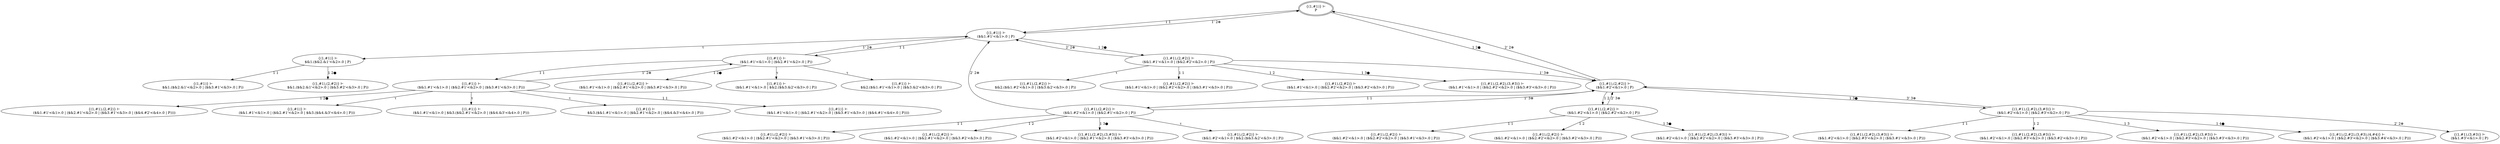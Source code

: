 digraph {
    s0 [peripheries=2,label="{(1,#1)} ⊢
P"]
    s1 [label="{(1,#1)} ⊢
($&1.#1'<&1>.0 | P)"]
    s2 [label="{(1,#1),(2,#2)} ⊢
($&1.#2'<&1>.0 | P)"]
    s3 [label="{(1,#1)} ⊢
($&1.#1'<&1>.0 | ($&2.#1'<&2>.0 | P))"]
    s4 [label="{(1,#1),(2,#2)} ⊢
($&1.#1'<&1>.0 | ($&2.#2'<&2>.0 | P))"]
    s5 [label="{(1,#1)} ⊢
$&1.($&2.&1'<&2>.0 | P)"]
    s6 [label="{(1,#1),(2,#2)} ⊢
($&1.#2'<&1>.0 | ($&2.#1'<&2>.0 | P))"]
    s7 [label="{(1,#1),(2,#2)} ⊢
($&1.#2'<&1>.0 | ($&2.#2'<&2>.0 | P))"]
    s8 [label="{(1,#1),(2,#2),(3,#3)} ⊢
($&1.#2'<&1>.0 | ($&2.#3'<&2>.0 | P))"]
    s9 [label="{(1,#1)} ⊢
($&1.#1'<&1>.0 | ($&2.#1'<&2>.0 | ($&3.#1'<&3>.0 | P)))"]
    s10 [label="{(1,#1),(2,#2)} ⊢
($&1.#1'<&1>.0 | ($&2.#1'<&2>.0 | ($&3.#2'<&3>.0 | P)))"]
    s11 [label="{(1,#1)} ⊢
($&1.#1'<&1>.0 | $&2.($&3.&2'<&3>.0 | P))"]
    s12 [label="{(1,#1)} ⊢
$&2.($&1.#1'<&1>.0 | ($&3.&2'<&3>.0 | P))"]
    s13 [label="{(1,#1),(2,#2)} ⊢
($&1.#1'<&1>.0 | ($&2.#2'<&2>.0 | ($&3.#1'<&3>.0 | P)))"]
    s14 [label="{(1,#1),(2,#2)} ⊢
($&1.#1'<&1>.0 | ($&2.#2'<&2>.0 | ($&3.#2'<&3>.0 | P)))"]
    s15 [label="{(1,#1),(2,#2),(3,#3)} ⊢
($&1.#1'<&1>.0 | ($&2.#2'<&2>.0 | ($&3.#3'<&3>.0 | P)))"]
    s16 [label="{(1,#1),(2,#2)} ⊢
$&2.($&1.#2'<&1>.0 | ($&3.&2'<&3>.0 | P))"]
    s17 [label="{(1,#1)} ⊢
$&1.($&2.&1'<&2>.0 | ($&3.#1'<&3>.0 | P))"]
    s18 [label="{(1,#1),(2,#2)} ⊢
$&1.($&2.&1'<&2>.0 | ($&3.#2'<&3>.0 | P))"]
    s19 [label="{(1,#1),(2,#2)} ⊢
($&1.#2'<&1>.0 | ($&2.#1'<&2>.0 | ($&3.#1'<&3>.0 | P)))"]
    s20 [label="{(1,#1),(2,#2)} ⊢
($&1.#2'<&1>.0 | ($&2.#1'<&2>.0 | ($&3.#2'<&3>.0 | P)))"]
    s21 [label="{(1,#1),(2,#2),(3,#3)} ⊢
($&1.#2'<&1>.0 | ($&2.#1'<&2>.0 | ($&3.#3'<&3>.0 | P)))"]
    s22 [label="{(1,#1),(2,#2)} ⊢
($&1.#2'<&1>.0 | $&2.($&3.&2'<&3>.0 | P))"]
    s23 [label="{(1,#1),(2,#2)} ⊢
($&1.#2'<&1>.0 | ($&2.#2'<&2>.0 | ($&3.#1'<&3>.0 | P)))"]
    s24 [label="{(1,#1),(2,#2)} ⊢
($&1.#2'<&1>.0 | ($&2.#2'<&2>.0 | ($&3.#2'<&3>.0 | P)))"]
    s25 [label="{(1,#1),(2,#2),(3,#3)} ⊢
($&1.#2'<&1>.0 | ($&2.#2'<&2>.0 | ($&3.#3'<&3>.0 | P)))"]
    s26 [label="{(1,#1),(3,#3)} ⊢
($&1.#3'<&1>.0 | P)"]
    s27 [label="{(1,#1),(2,#2),(3,#3)} ⊢
($&1.#2'<&1>.0 | ($&2.#3'<&2>.0 | ($&3.#1'<&3>.0 | P)))"]
    s28 [label="{(1,#1),(2,#2),(3,#3)} ⊢
($&1.#2'<&1>.0 | ($&2.#3'<&2>.0 | ($&3.#2'<&3>.0 | P)))"]
    s29 [label="{(1,#1),(2,#2),(3,#3)} ⊢
($&1.#2'<&1>.0 | ($&2.#3'<&2>.0 | ($&3.#3'<&3>.0 | P)))"]
    s30 [label="{(1,#1),(2,#2),(3,#3),(4,#4)} ⊢
($&1.#2'<&1>.0 | ($&2.#3'<&2>.0 | ($&3.#4'<&3>.0 | P)))"]
    s31 [label="{(1,#1)} ⊢
($&1.#1'<&1>.0 | ($&2.#1'<&2>.0 | ($&3.#1'<&3>.0 | ($&4.#1'<&4>.0 | P))))"]
    s32 [label="{(1,#1),(2,#2)} ⊢
($&1.#1'<&1>.0 | ($&2.#1'<&2>.0 | ($&3.#1'<&3>.0 | ($&4.#2'<&4>.0 | P))))"]
    s33 [label="{(1,#1)} ⊢
($&1.#1'<&1>.0 | ($&2.#1'<&2>.0 | $&3.($&4.&3'<&4>.0 | P)))"]
    s34 [label="{(1,#1)} ⊢
($&1.#1'<&1>.0 | $&3.($&2.#1'<&2>.0 | ($&4.&3'<&4>.0 | P)))"]
    s35 [label="{(1,#1)} ⊢
$&3.($&1.#1'<&1>.0 | ($&2.#1'<&2>.0 | ($&4.&3'<&4>.0 | P)))"]

    s0 -> s1 [label="1 1"]
    s0 -> s2 [label="1 2●"]
    s1 -> s0 [label="1' 2⊛"]
    s1 -> s3 [label="1 1"]
    s1 -> s4 [label="1 2●"]
    s1 -> s5 [label="τ"]
    s2 -> s0 [label="2' 2⊛"]
    s2 -> s6 [label="1 1"]
    s2 -> s7 [label="1 2"]
    s2 -> s8 [label="1 3●"]
    s3 -> s1 [label="1' 2⊛"]
    s3 -> s9 [label="1 1"]
    s3 -> s10 [label="1 2●"]
    s3 -> s11 [label="τ"]
    s3 -> s12 [label="τ"]
    s4 -> s2 [label="1' 3⊛"]
    s4 -> s1 [label="2' 2⊛"]
    s4 -> s13 [label="1 1"]
    s4 -> s14 [label="1 2"]
    s4 -> s15 [label="1 3●"]
    s4 -> s16 [label="τ"]
    s5 -> s17 [label="1 1"]
    s5 -> s18 [label="1 2●"]
    s6 -> s1 [label="2' 2⊛"]
    s6 -> s2 [label="1' 3⊛"]
    s6 -> s19 [label="1 1"]
    s6 -> s20 [label="1 2"]
    s6 -> s21 [label="1 3●"]
    s6 -> s22 [label="τ"]
    s7 -> s2 [label="2' 3⊛"]
    s7 -> s23 [label="1 1"]
    s7 -> s24 [label="1 2"]
    s7 -> s25 [label="1 3●"]
    s8 -> s26 [label="2' 2⊛"]
    s8 -> s2 [label="3' 3⊛"]
    s8 -> s27 [label="1 1"]
    s8 -> s28 [label="1 2"]
    s8 -> s29 [label="1 3"]
    s8 -> s30 [label="1 4●"]
    s9 -> s3 [label="1' 2⊛"]
    s9 -> s31 [label="1 1"]
    s9 -> s32 [label="1 2●"]
    s9 -> s33 [label="τ"]
    s9 -> s34 [label="τ"]
    s9 -> s35 [label="τ"]
}
